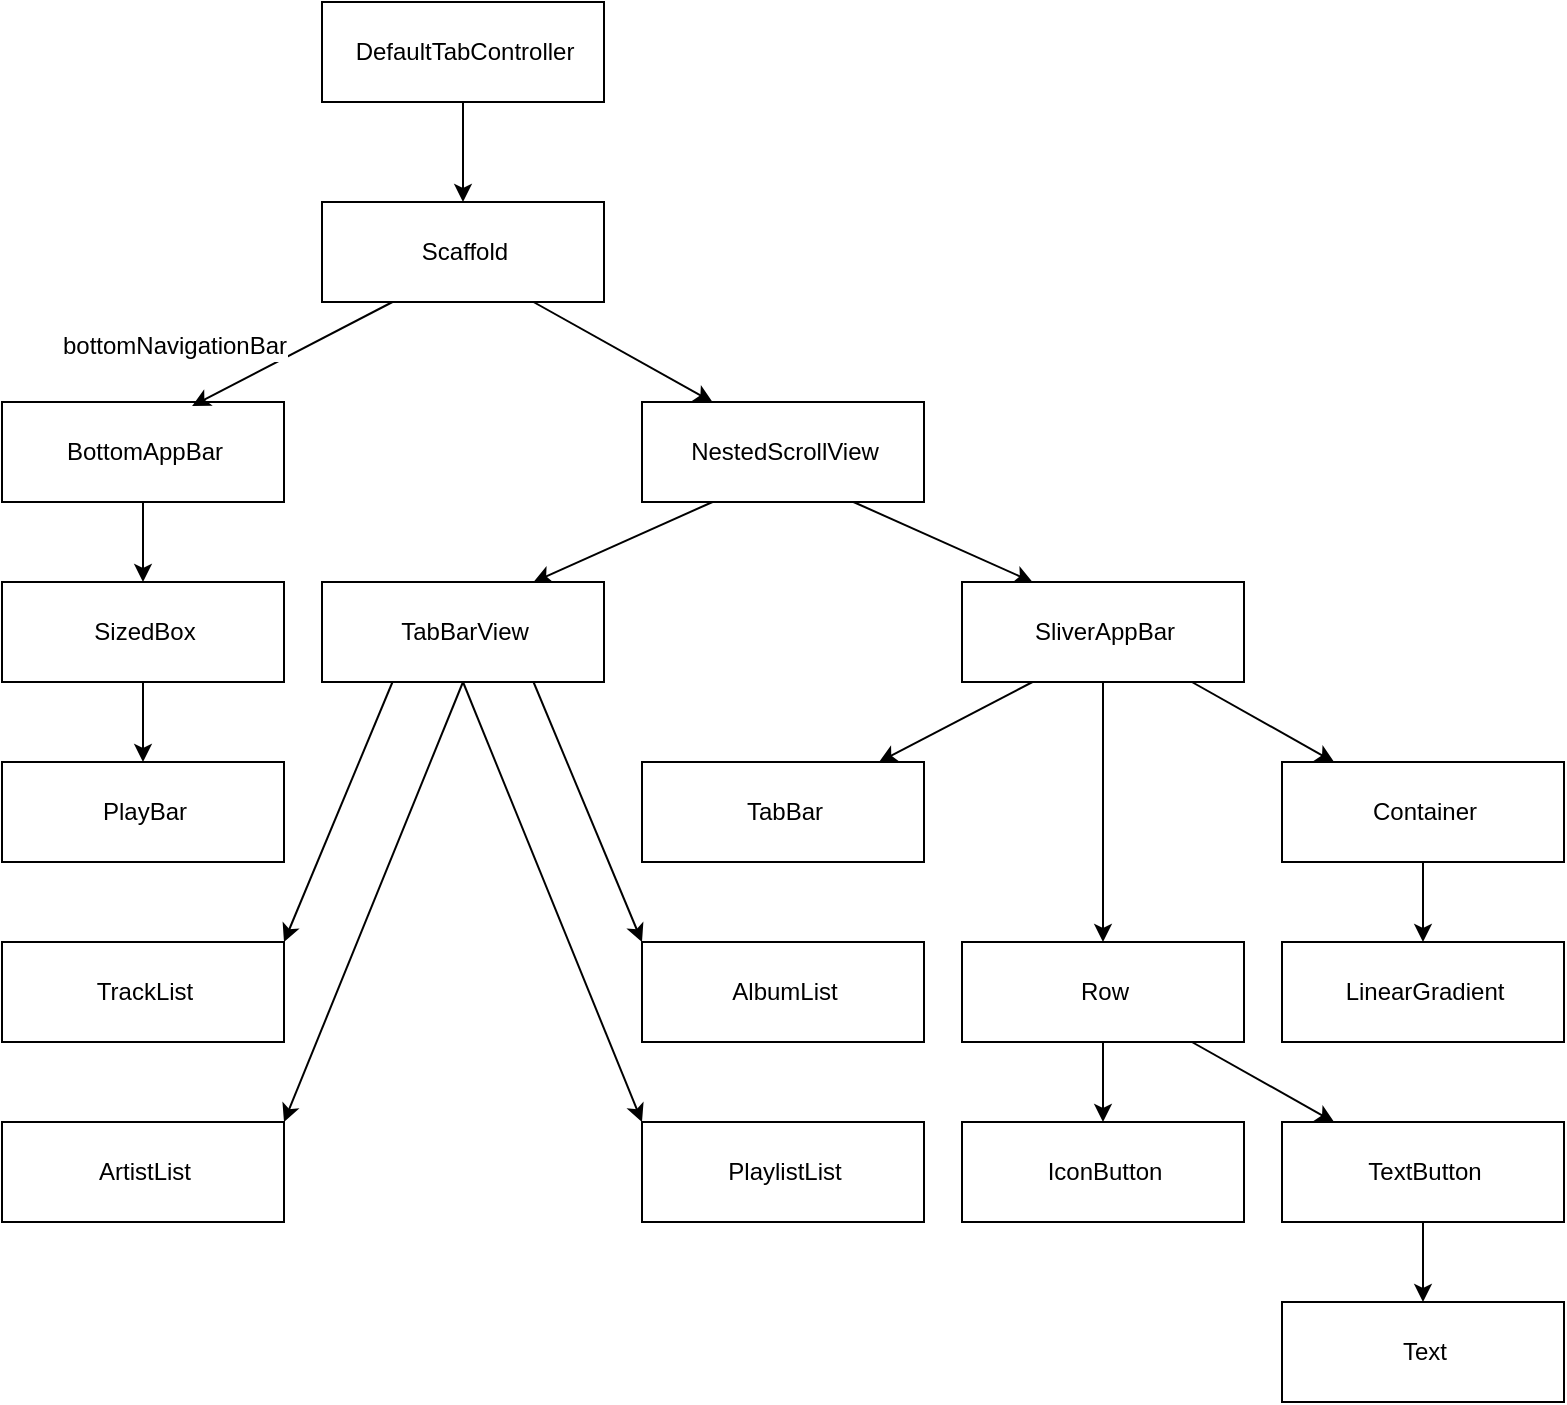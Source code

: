 <mxfile version="18.0.3" type="device"><diagram id="5P583w0aJttzJ-YqKNh2" name="Page-1"><mxGraphModel dx="1422" dy="780" grid="1" gridSize="10" guides="1" tooltips="1" connect="1" arrows="1" fold="1" page="1" pageScale="1" pageWidth="827" pageHeight="1169" math="0" shadow="0"><root><mxCell id="0"/><mxCell id="1" parent="0"/><mxCell id="v2lxInc_JL55TAg5lxIN-1" value="DefaultTabController" style="html=1;" parent="1" vertex="1"><mxGeometry x="178" y="9" width="141" height="50" as="geometry"/></mxCell><mxCell id="v2lxInc_JL55TAg5lxIN-49" value="" style="edgeStyle=orthogonalEdgeStyle;rounded=0;orthogonalLoop=1;jettySize=auto;html=1;fontSize=12;startArrow=classic;startFill=1;endArrow=none;endFill=0;" parent="1" source="v2lxInc_JL55TAg5lxIN-36" target="v2lxInc_JL55TAg5lxIN-1" edge="1"><mxGeometry relative="1" as="geometry"/></mxCell><mxCell id="v2lxInc_JL55TAg5lxIN-36" value="Scaffold" style="html=1;" parent="1" vertex="1"><mxGeometry x="178" y="109" width="141" height="50" as="geometry"/></mxCell><mxCell id="v2lxInc_JL55TAg5lxIN-37" value="NestedScrollView" style="html=1;" parent="1" vertex="1"><mxGeometry x="338" y="209" width="141" height="50" as="geometry"/></mxCell><mxCell id="v2lxInc_JL55TAg5lxIN-38" value="BottomAppBar" style="html=1;" parent="1" vertex="1"><mxGeometry x="18" y="209" width="141" height="50" as="geometry"/></mxCell><mxCell id="v2lxInc_JL55TAg5lxIN-41" value="" style="endArrow=classic;html=1;rounded=0;fontSize=14;exitX=0.25;exitY=1;exitDx=0;exitDy=0;entryX=0.674;entryY=0.04;entryDx=0;entryDy=0;entryPerimeter=0;" parent="1" source="v2lxInc_JL55TAg5lxIN-36" target="v2lxInc_JL55TAg5lxIN-38" edge="1"><mxGeometry width="50" height="50" relative="1" as="geometry"><mxPoint x="88" y="139" as="sourcePoint"/><mxPoint x="88" y="189" as="targetPoint"/></mxGeometry></mxCell><mxCell id="v2lxInc_JL55TAg5lxIN-42" value="&lt;font style=&quot;font-size: 12px&quot;&gt;bottomNavigationBar&lt;/font&gt;" style="edgeLabel;html=1;align=center;verticalAlign=middle;resizable=0;points=[];fontSize=14;" parent="v2lxInc_JL55TAg5lxIN-41" vertex="1" connectable="0"><mxGeometry x="-0.295" y="3" relative="1" as="geometry"><mxPoint x="-75" as="offset"/></mxGeometry></mxCell><mxCell id="v2lxInc_JL55TAg5lxIN-43" value="" style="endArrow=classic;html=1;rounded=0;fontSize=14;exitX=0.75;exitY=1;exitDx=0;exitDy=0;entryX=0.25;entryY=0;entryDx=0;entryDy=0;" parent="1" source="v2lxInc_JL55TAg5lxIN-36" target="v2lxInc_JL55TAg5lxIN-37" edge="1"><mxGeometry width="50" height="50" relative="1" as="geometry"><mxPoint x="223.25" y="169" as="sourcePoint"/><mxPoint x="123.034" y="221" as="targetPoint"/></mxGeometry></mxCell><mxCell id="v2lxInc_JL55TAg5lxIN-45" value="SizedBox" style="html=1;" parent="1" vertex="1"><mxGeometry x="18" y="299" width="141" height="50" as="geometry"/></mxCell><mxCell id="v2lxInc_JL55TAg5lxIN-53" style="edgeStyle=orthogonalEdgeStyle;rounded=0;orthogonalLoop=1;jettySize=auto;html=1;fontSize=12;startArrow=classic;startFill=1;endArrow=none;endFill=0;" parent="1" source="v2lxInc_JL55TAg5lxIN-46" target="v2lxInc_JL55TAg5lxIN-45" edge="1"><mxGeometry relative="1" as="geometry"/></mxCell><mxCell id="v2lxInc_JL55TAg5lxIN-46" value="PlayBar" style="html=1;" parent="1" vertex="1"><mxGeometry x="18" y="389" width="141" height="50" as="geometry"/></mxCell><mxCell id="v2lxInc_JL55TAg5lxIN-50" value="" style="endArrow=classic;html=1;rounded=0;fontSize=14;exitX=0.5;exitY=1;exitDx=0;exitDy=0;entryX=0.5;entryY=0;entryDx=0;entryDy=0;" parent="1" source="v2lxInc_JL55TAg5lxIN-38" target="v2lxInc_JL55TAg5lxIN-45" edge="1"><mxGeometry width="50" height="50" relative="1" as="geometry"><mxPoint x="448" y="349" as="sourcePoint"/><mxPoint x="448" y="399" as="targetPoint"/></mxGeometry></mxCell><mxCell id="v2lxInc_JL55TAg5lxIN-55" style="rounded=0;orthogonalLoop=1;jettySize=auto;html=1;entryX=0.75;entryY=1;entryDx=0;entryDy=0;fontSize=12;startArrow=classic;startFill=1;endArrow=none;endFill=0;exitX=0.25;exitY=0;exitDx=0;exitDy=0;" parent="1" source="v2lxInc_JL55TAg5lxIN-54" target="v2lxInc_JL55TAg5lxIN-37" edge="1"><mxGeometry relative="1" as="geometry"/></mxCell><mxCell id="v2lxInc_JL55TAg5lxIN-54" value="SliverAppBar" style="html=1;" parent="1" vertex="1"><mxGeometry x="498" y="299" width="141" height="50" as="geometry"/></mxCell><mxCell id="v2lxInc_JL55TAg5lxIN-57" style="rounded=0;orthogonalLoop=1;jettySize=auto;html=1;fontSize=12;startArrow=classic;startFill=1;endArrow=none;endFill=0;" parent="1" source="v2lxInc_JL55TAg5lxIN-56" target="v2lxInc_JL55TAg5lxIN-54" edge="1"><mxGeometry relative="1" as="geometry"/></mxCell><mxCell id="v2lxInc_JL55TAg5lxIN-56" value="Container" style="html=1;" parent="1" vertex="1"><mxGeometry x="658" y="389" width="141" height="50" as="geometry"/></mxCell><mxCell id="v2lxInc_JL55TAg5lxIN-59" style="edgeStyle=orthogonalEdgeStyle;rounded=0;orthogonalLoop=1;jettySize=auto;html=1;fontSize=12;startArrow=classic;startFill=1;endArrow=none;endFill=0;" parent="1" source="v2lxInc_JL55TAg5lxIN-58" target="v2lxInc_JL55TAg5lxIN-56" edge="1"><mxGeometry relative="1" as="geometry"/></mxCell><mxCell id="v2lxInc_JL55TAg5lxIN-58" value="LinearGradient" style="html=1;" parent="1" vertex="1"><mxGeometry x="658" y="479" width="141" height="50" as="geometry"/></mxCell><mxCell id="v2lxInc_JL55TAg5lxIN-66" style="edgeStyle=none;rounded=0;orthogonalLoop=1;jettySize=auto;html=1;entryX=0.5;entryY=1;entryDx=0;entryDy=0;fontSize=12;startArrow=classic;startFill=1;endArrow=none;endFill=0;" parent="1" source="v2lxInc_JL55TAg5lxIN-60" target="v2lxInc_JL55TAg5lxIN-54" edge="1"><mxGeometry relative="1" as="geometry"/></mxCell><mxCell id="v2lxInc_JL55TAg5lxIN-60" value="Row" style="html=1;" parent="1" vertex="1"><mxGeometry x="498" y="479" width="141" height="50" as="geometry"/></mxCell><mxCell id="v2lxInc_JL55TAg5lxIN-61" style="rounded=0;orthogonalLoop=1;jettySize=auto;html=1;fontSize=12;startArrow=classic;startFill=1;endArrow=none;endFill=0;" parent="1" source="v2lxInc_JL55TAg5lxIN-62" target="v2lxInc_JL55TAg5lxIN-60" edge="1"><mxGeometry relative="1" as="geometry"/></mxCell><mxCell id="v2lxInc_JL55TAg5lxIN-62" value="TextButton" style="html=1;" parent="1" vertex="1"><mxGeometry x="658" y="569" width="141" height="50" as="geometry"/></mxCell><mxCell id="v2lxInc_JL55TAg5lxIN-67" style="edgeStyle=none;rounded=0;orthogonalLoop=1;jettySize=auto;html=1;entryX=0.25;entryY=1;entryDx=0;entryDy=0;fontSize=12;startArrow=classic;startFill=1;endArrow=none;endFill=0;" parent="1" source="v2lxInc_JL55TAg5lxIN-63" target="v2lxInc_JL55TAg5lxIN-54" edge="1"><mxGeometry relative="1" as="geometry"/></mxCell><mxCell id="v2lxInc_JL55TAg5lxIN-63" value="TabBar" style="html=1;" parent="1" vertex="1"><mxGeometry x="338" y="389" width="141" height="50" as="geometry"/></mxCell><mxCell id="v2lxInc_JL55TAg5lxIN-70" style="edgeStyle=none;rounded=0;orthogonalLoop=1;jettySize=auto;html=1;fontSize=12;startArrow=classic;startFill=1;endArrow=none;endFill=0;" parent="1" source="v2lxInc_JL55TAg5lxIN-69" target="v2lxInc_JL55TAg5lxIN-62" edge="1"><mxGeometry relative="1" as="geometry"/></mxCell><mxCell id="v2lxInc_JL55TAg5lxIN-69" value="Text" style="html=1;" parent="1" vertex="1"><mxGeometry x="658" y="659" width="141" height="50" as="geometry"/></mxCell><mxCell id="v2lxInc_JL55TAg5lxIN-74" style="edgeStyle=none;rounded=0;orthogonalLoop=1;jettySize=auto;html=1;entryX=0.5;entryY=1;entryDx=0;entryDy=0;fontSize=12;startArrow=classic;startFill=1;endArrow=none;endFill=0;" parent="1" source="v2lxInc_JL55TAg5lxIN-71" target="v2lxInc_JL55TAg5lxIN-60" edge="1"><mxGeometry relative="1" as="geometry"/></mxCell><mxCell id="v2lxInc_JL55TAg5lxIN-71" value="IconButton" style="html=1;" parent="1" vertex="1"><mxGeometry x="498" y="569" width="141" height="50" as="geometry"/></mxCell><mxCell id="v2lxInc_JL55TAg5lxIN-76" style="edgeStyle=none;rounded=0;orthogonalLoop=1;jettySize=auto;html=1;entryX=0.25;entryY=1;entryDx=0;entryDy=0;fontSize=12;startArrow=classic;startFill=1;endArrow=none;endFill=0;exitX=0.75;exitY=0;exitDx=0;exitDy=0;" parent="1" source="v2lxInc_JL55TAg5lxIN-75" target="v2lxInc_JL55TAg5lxIN-37" edge="1"><mxGeometry relative="1" as="geometry"/></mxCell><mxCell id="v2lxInc_JL55TAg5lxIN-75" value="TabBarView" style="html=1;" parent="1" vertex="1"><mxGeometry x="178" y="299" width="141" height="50" as="geometry"/></mxCell><mxCell id="v2lxInc_JL55TAg5lxIN-82" style="edgeStyle=none;rounded=0;orthogonalLoop=1;jettySize=auto;html=1;entryX=0.5;entryY=1;entryDx=0;entryDy=0;fontSize=12;startArrow=classic;startFill=1;endArrow=none;endFill=0;exitX=1;exitY=0;exitDx=0;exitDy=0;" parent="1" source="v2lxInc_JL55TAg5lxIN-77" target="v2lxInc_JL55TAg5lxIN-75" edge="1"><mxGeometry relative="1" as="geometry"/></mxCell><mxCell id="v2lxInc_JL55TAg5lxIN-77" value="ArtistList" style="html=1;" parent="1" vertex="1"><mxGeometry x="18" y="569" width="141" height="50" as="geometry"/></mxCell><mxCell id="v2lxInc_JL55TAg5lxIN-81" style="edgeStyle=none;rounded=0;orthogonalLoop=1;jettySize=auto;html=1;entryX=0.25;entryY=1;entryDx=0;entryDy=0;fontSize=12;startArrow=classic;startFill=1;endArrow=none;endFill=0;exitX=1;exitY=0;exitDx=0;exitDy=0;" parent="1" source="v2lxInc_JL55TAg5lxIN-78" target="v2lxInc_JL55TAg5lxIN-75" edge="1"><mxGeometry relative="1" as="geometry"/></mxCell><mxCell id="v2lxInc_JL55TAg5lxIN-78" value="TrackList" style="html=1;" parent="1" vertex="1"><mxGeometry x="18" y="479" width="141" height="50" as="geometry"/></mxCell><mxCell id="v2lxInc_JL55TAg5lxIN-84" style="edgeStyle=none;rounded=0;orthogonalLoop=1;jettySize=auto;html=1;entryX=0.75;entryY=1;entryDx=0;entryDy=0;fontSize=12;startArrow=classic;startFill=1;endArrow=none;endFill=0;exitX=0;exitY=0;exitDx=0;exitDy=0;" parent="1" source="v2lxInc_JL55TAg5lxIN-79" target="v2lxInc_JL55TAg5lxIN-75" edge="1"><mxGeometry relative="1" as="geometry"/></mxCell><mxCell id="v2lxInc_JL55TAg5lxIN-79" value="AlbumList" style="html=1;" parent="1" vertex="1"><mxGeometry x="338" y="479" width="141" height="50" as="geometry"/></mxCell><mxCell id="v2lxInc_JL55TAg5lxIN-83" style="edgeStyle=none;rounded=0;orthogonalLoop=1;jettySize=auto;html=1;entryX=0.5;entryY=1;entryDx=0;entryDy=0;fontSize=12;startArrow=classic;startFill=1;endArrow=none;endFill=0;exitX=0;exitY=0;exitDx=0;exitDy=0;" parent="1" source="v2lxInc_JL55TAg5lxIN-80" target="v2lxInc_JL55TAg5lxIN-75" edge="1"><mxGeometry relative="1" as="geometry"/></mxCell><mxCell id="v2lxInc_JL55TAg5lxIN-80" value="PlaylistList" style="html=1;" parent="1" vertex="1"><mxGeometry x="338" y="569" width="141" height="50" as="geometry"/></mxCell></root></mxGraphModel></diagram></mxfile>